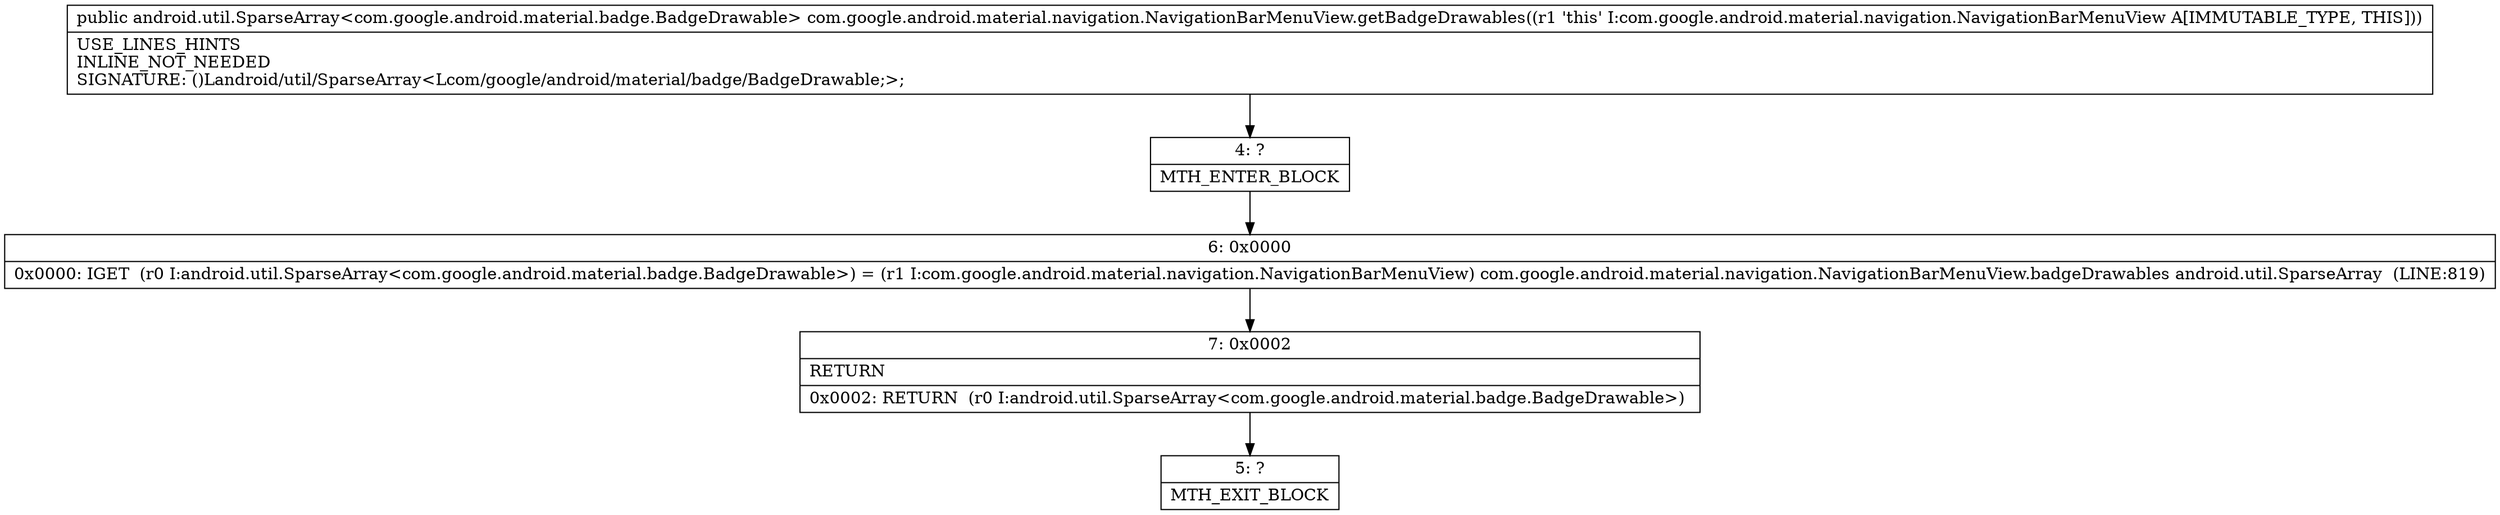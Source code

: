 digraph "CFG forcom.google.android.material.navigation.NavigationBarMenuView.getBadgeDrawables()Landroid\/util\/SparseArray;" {
Node_4 [shape=record,label="{4\:\ ?|MTH_ENTER_BLOCK\l}"];
Node_6 [shape=record,label="{6\:\ 0x0000|0x0000: IGET  (r0 I:android.util.SparseArray\<com.google.android.material.badge.BadgeDrawable\>) = (r1 I:com.google.android.material.navigation.NavigationBarMenuView) com.google.android.material.navigation.NavigationBarMenuView.badgeDrawables android.util.SparseArray  (LINE:819)\l}"];
Node_7 [shape=record,label="{7\:\ 0x0002|RETURN\l|0x0002: RETURN  (r0 I:android.util.SparseArray\<com.google.android.material.badge.BadgeDrawable\>) \l}"];
Node_5 [shape=record,label="{5\:\ ?|MTH_EXIT_BLOCK\l}"];
MethodNode[shape=record,label="{public android.util.SparseArray\<com.google.android.material.badge.BadgeDrawable\> com.google.android.material.navigation.NavigationBarMenuView.getBadgeDrawables((r1 'this' I:com.google.android.material.navigation.NavigationBarMenuView A[IMMUTABLE_TYPE, THIS]))  | USE_LINES_HINTS\lINLINE_NOT_NEEDED\lSIGNATURE: ()Landroid\/util\/SparseArray\<Lcom\/google\/android\/material\/badge\/BadgeDrawable;\>;\l}"];
MethodNode -> Node_4;Node_4 -> Node_6;
Node_6 -> Node_7;
Node_7 -> Node_5;
}

